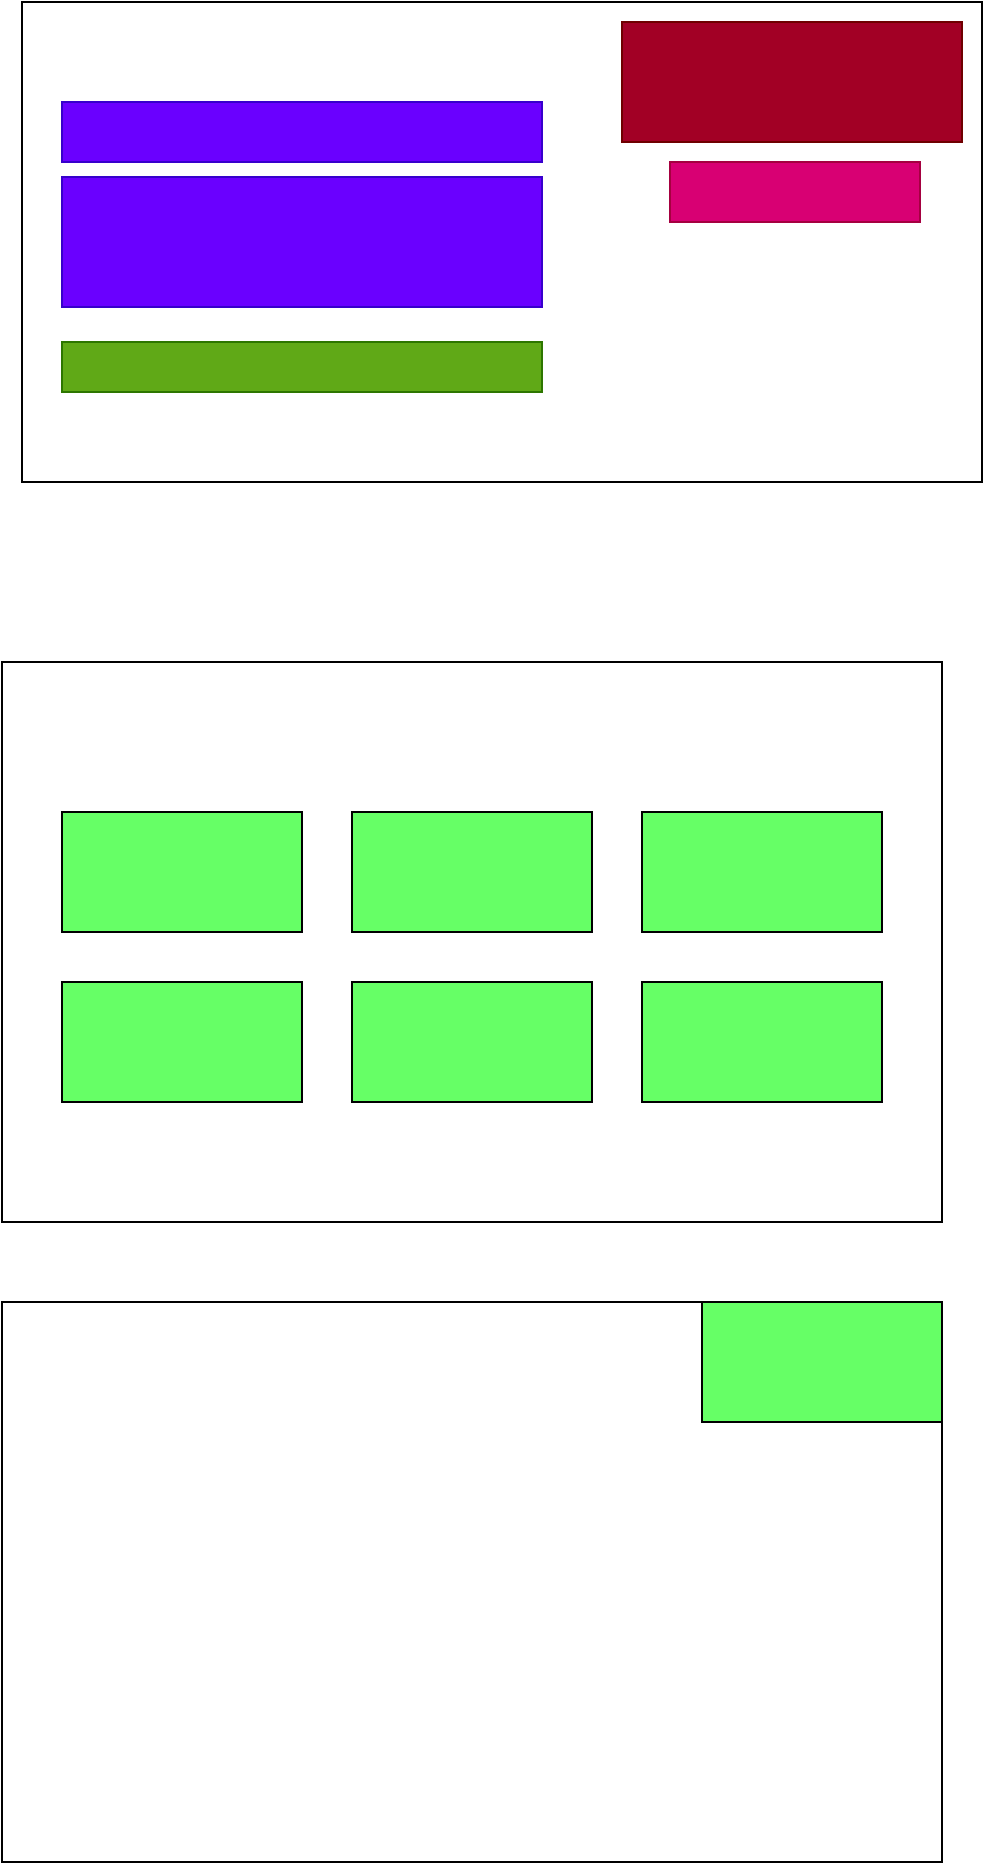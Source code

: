 <mxfile>
    <diagram id="rJz72Yt2BAdONpfWJbsZ" name="Page-1">
        <mxGraphModel dx="763" dy="363" grid="1" gridSize="10" guides="1" tooltips="1" connect="1" arrows="1" fold="1" page="1" pageScale="1" pageWidth="827" pageHeight="1169" math="0" shadow="0">
            <root>
                <mxCell id="0"/>
                <mxCell id="1" parent="0"/>
                <mxCell id="2" value="" style="whiteSpace=wrap;html=1;" parent="1" vertex="1">
                    <mxGeometry x="90" y="150" width="480" height="240" as="geometry"/>
                </mxCell>
                <mxCell id="3" value="" style="whiteSpace=wrap;html=1;fillColor=#a20025;fontColor=#ffffff;strokeColor=#6F0000;" parent="1" vertex="1">
                    <mxGeometry x="390" y="160" width="170" height="60" as="geometry"/>
                </mxCell>
                <mxCell id="4" value="" style="whiteSpace=wrap;html=1;fillColor=#d80073;fontColor=#ffffff;strokeColor=#A50040;" parent="1" vertex="1">
                    <mxGeometry x="414" y="230" width="125" height="30" as="geometry"/>
                </mxCell>
                <mxCell id="5" value="" style="whiteSpace=wrap;html=1;fillColor=#6a00ff;fontColor=#ffffff;strokeColor=#3700CC;" parent="1" vertex="1">
                    <mxGeometry x="110" y="200" width="240" height="30" as="geometry"/>
                </mxCell>
                <mxCell id="6" value="" style="whiteSpace=wrap;html=1;fillColor=#6a00ff;fontColor=#ffffff;strokeColor=#3700CC;" parent="1" vertex="1">
                    <mxGeometry x="110" y="237.5" width="240" height="65" as="geometry"/>
                </mxCell>
                <mxCell id="7" value="" style="whiteSpace=wrap;html=1;fillColor=#60a917;fontColor=#ffffff;strokeColor=#2D7600;" parent="1" vertex="1">
                    <mxGeometry x="110" y="320" width="240" height="25" as="geometry"/>
                </mxCell>
                <mxCell id="8" value="" style="rounded=0;whiteSpace=wrap;html=1;" vertex="1" parent="1">
                    <mxGeometry x="80" y="480" width="470" height="280" as="geometry"/>
                </mxCell>
                <mxCell id="9" value="" style="rounded=0;whiteSpace=wrap;html=1;fillColor=#66FF66;" vertex="1" parent="1">
                    <mxGeometry x="110" y="555" width="120" height="60" as="geometry"/>
                </mxCell>
                <mxCell id="10" value="" style="rounded=0;whiteSpace=wrap;html=1;fillColor=#66FF66;" vertex="1" parent="1">
                    <mxGeometry x="400" y="555" width="120" height="60" as="geometry"/>
                </mxCell>
                <mxCell id="11" value="" style="rounded=0;whiteSpace=wrap;html=1;fillColor=#66FF66;" vertex="1" parent="1">
                    <mxGeometry x="255" y="555" width="120" height="60" as="geometry"/>
                </mxCell>
                <mxCell id="12" value="" style="rounded=0;whiteSpace=wrap;html=1;fillColor=#66FF66;" vertex="1" parent="1">
                    <mxGeometry x="110" y="640" width="120" height="60" as="geometry"/>
                </mxCell>
                <mxCell id="13" value="" style="rounded=0;whiteSpace=wrap;html=1;fillColor=#66FF66;" vertex="1" parent="1">
                    <mxGeometry x="255" y="640" width="120" height="60" as="geometry"/>
                </mxCell>
                <mxCell id="14" value="" style="rounded=0;whiteSpace=wrap;html=1;fillColor=#66FF66;" vertex="1" parent="1">
                    <mxGeometry x="400" y="640" width="120" height="60" as="geometry"/>
                </mxCell>
                <mxCell id="15" value="" style="rounded=0;whiteSpace=wrap;html=1;" vertex="1" parent="1">
                    <mxGeometry x="80" y="800" width="470" height="280" as="geometry"/>
                </mxCell>
                <mxCell id="16" value="" style="rounded=0;whiteSpace=wrap;html=1;fillColor=#66FF66;" vertex="1" parent="1">
                    <mxGeometry x="430" y="800" width="120" height="60" as="geometry"/>
                </mxCell>
            </root>
        </mxGraphModel>
    </diagram>
</mxfile>